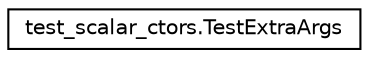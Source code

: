 digraph "Graphical Class Hierarchy"
{
 // LATEX_PDF_SIZE
  edge [fontname="Helvetica",fontsize="10",labelfontname="Helvetica",labelfontsize="10"];
  node [fontname="Helvetica",fontsize="10",shape=record];
  rankdir="LR";
  Node0 [label="test_scalar_ctors.TestExtraArgs",height=0.2,width=0.4,color="black", fillcolor="white", style="filled",URL="$classtest__scalar__ctors_1_1TestExtraArgs.html",tooltip=" "];
}
